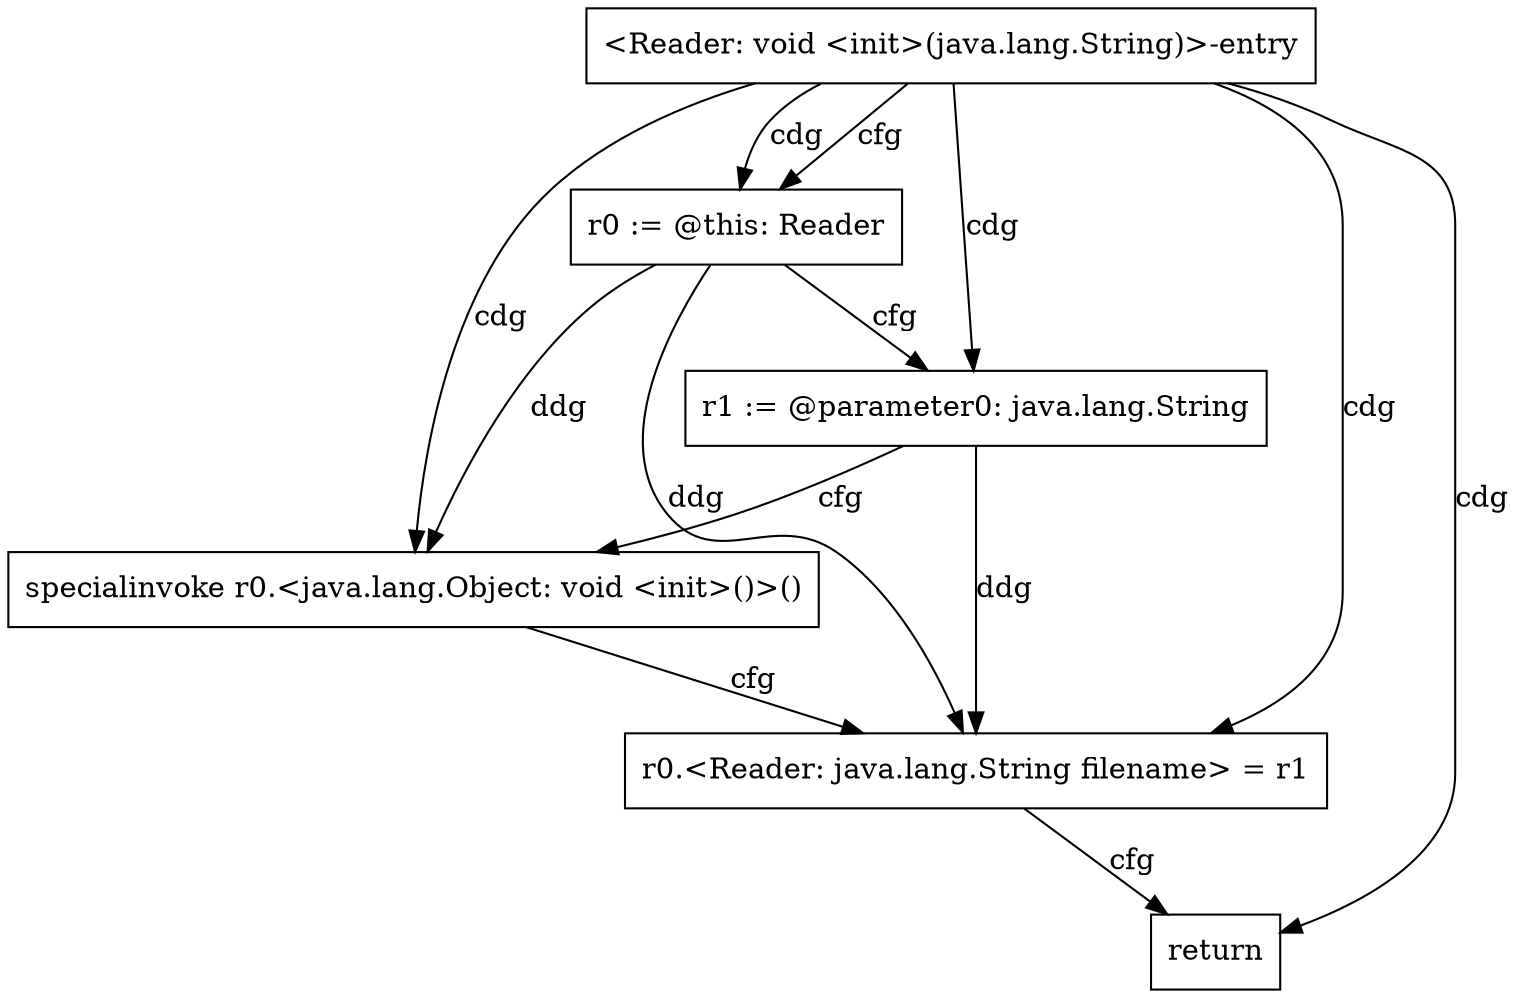 digraph G1 {
    n0 [shape=rect, label="<Reader: void <init>(java.lang.String)>-entry"];
    n1 [shape=rect, label="r0 := @this: Reader"];
    n2 [shape=rect, label="r1 := @parameter0: java.lang.String"];
    n3 [shape=rect, label="specialinvoke r0.<java.lang.Object: void <init>()>()"];
    n4 [shape=rect, label="r0.<Reader: java.lang.String filename> = r1"];
    n5 [shape=rect, label="return"];
    n1->n3 [label="ddg"];
    n1->n4 [label="ddg"];
    n2->n4 [label="ddg"];
    n0->n1 [label="cfg"];
    n1->n2 [label="cfg"];
    n2->n3 [label="cfg"];
    n3->n4 [label="cfg"];
    n4->n5 [label="cfg"];
    n0->n1 [label="cdg"];
    n0->n2 [label="cdg"];
    n0->n3 [label="cdg"];
    n0->n4 [label="cdg"];
    n0->n5 [label="cdg"];
}